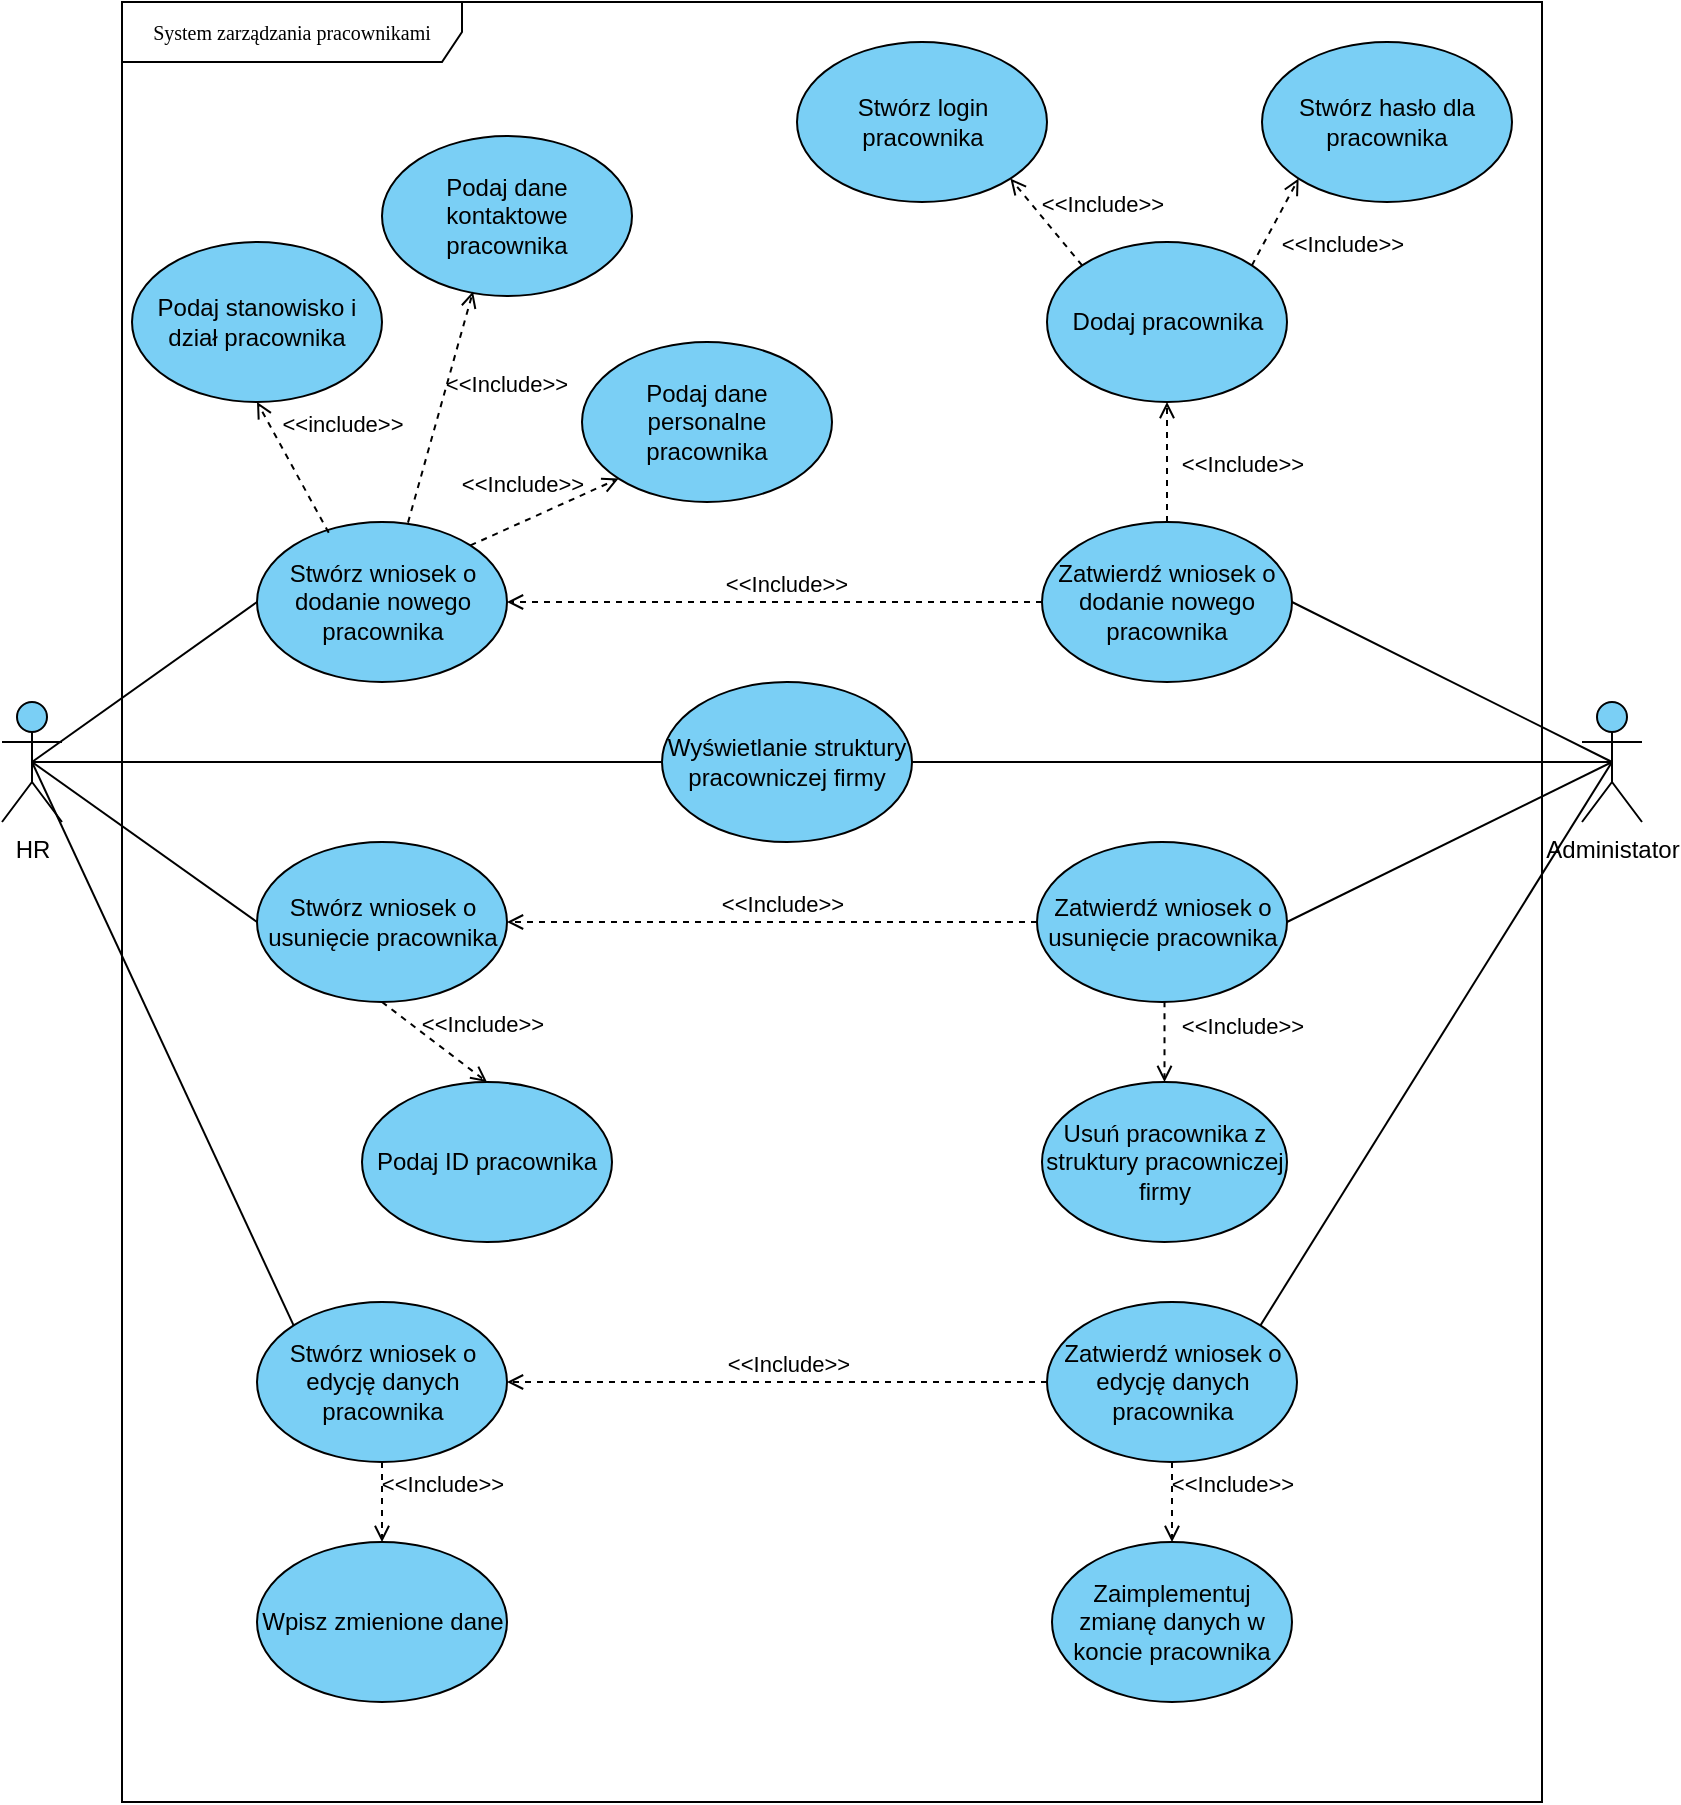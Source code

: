 <mxfile version="26.0.9">
  <diagram name="Page-1" id="c4acf3e9-155e-7222-9cf6-157b1a14988f">
    <mxGraphModel dx="1032" dy="1180" grid="1" gridSize="10" guides="1" tooltips="1" connect="1" arrows="1" fold="1" page="1" pageScale="1" pageWidth="850" pageHeight="1100" background="none" math="0" shadow="0">
      <root>
        <mxCell id="0" />
        <mxCell id="1" parent="0" />
        <mxCell id="4cYH0kskli7POFGjwZM7-1" value="System zarządzania pracownikami" style="shape=umlFrame;whiteSpace=wrap;html=1;rounded=0;shadow=0;comic=0;labelBackgroundColor=none;strokeWidth=1;fontFamily=Verdana;fontSize=10;align=center;width=170;height=30;" parent="1" vertex="1">
          <mxGeometry x="70" y="50" width="710" height="900" as="geometry" />
        </mxCell>
        <mxCell id="4cYH0kskli7POFGjwZM7-2" value="Administator" style="shape=umlActor;verticalLabelPosition=bottom;verticalAlign=top;html=1;fillColor=light-dark(#7ACFF5,var(--ge-dark-color, #121212));" parent="1" vertex="1">
          <mxGeometry x="800" y="400" width="30" height="60" as="geometry" />
        </mxCell>
        <mxCell id="4cYH0kskli7POFGjwZM7-5" value="" style="endArrow=block;dashed=1;endFill=0;endSize=12;html=1;rounded=0;exitX=0.5;exitY=0;exitDx=0;exitDy=0;" parent="1" edge="1">
          <mxGeometry width="160" relative="1" as="geometry">
            <mxPoint x="340" y="270" as="sourcePoint" />
            <mxPoint x="340" y="270" as="targetPoint" />
          </mxGeometry>
        </mxCell>
        <mxCell id="4cYH0kskli7POFGjwZM7-33" value="HR" style="shape=umlActor;verticalLabelPosition=bottom;verticalAlign=top;html=1;fillColor=light-dark(#7ACFF5,var(--ge-dark-color, #121212));" parent="1" vertex="1">
          <mxGeometry x="10" y="400" width="30" height="60" as="geometry" />
        </mxCell>
        <mxCell id="4cYH0kskli7POFGjwZM7-50" value="Zatwierdź wniosek o dodanie nowego pracownika" style="ellipse;whiteSpace=wrap;html=1;fillColor=light-dark(#7ACFF5,var(--ge-dark-color, #121212));" parent="1" vertex="1">
          <mxGeometry x="530" y="310" width="125" height="80" as="geometry" />
        </mxCell>
        <mxCell id="tCxOhf9ivpcR8k-8vdyb-1" value="Zatwierdź wniosek o edycję danych pracownika" style="ellipse;whiteSpace=wrap;html=1;fillColor=light-dark(#7ACFF5,var(--ge-dark-color, #121212));" parent="1" vertex="1">
          <mxGeometry x="532.5" y="700" width="125" height="80" as="geometry" />
        </mxCell>
        <mxCell id="tCxOhf9ivpcR8k-8vdyb-2" value="Stwórz hasło dla pracownika" style="ellipse;whiteSpace=wrap;html=1;fillColor=light-dark(#7ACFF5,var(--ge-dark-color, #121212));" parent="1" vertex="1">
          <mxGeometry x="640" y="70" width="125" height="80" as="geometry" />
        </mxCell>
        <mxCell id="tCxOhf9ivpcR8k-8vdyb-3" value="Stwórz login pracownika" style="ellipse;whiteSpace=wrap;html=1;fillColor=light-dark(#7ACFF5,var(--ge-dark-color, #121212));" parent="1" vertex="1">
          <mxGeometry x="407.5" y="70" width="125" height="80" as="geometry" />
        </mxCell>
        <mxCell id="tCxOhf9ivpcR8k-8vdyb-4" value="Podaj stanowisko i dział pracownika" style="ellipse;whiteSpace=wrap;html=1;fillColor=light-dark(#7ACFF5,var(--ge-dark-color, #121212));" parent="1" vertex="1">
          <mxGeometry x="75" y="170" width="125" height="80" as="geometry" />
        </mxCell>
        <mxCell id="tCxOhf9ivpcR8k-8vdyb-5" value="Podaj dane kontaktowe pracownika" style="ellipse;whiteSpace=wrap;html=1;fillColor=light-dark(#7ACFF5,var(--ge-dark-color, #121212));" parent="1" vertex="1">
          <mxGeometry x="200" y="117" width="125" height="80" as="geometry" />
        </mxCell>
        <mxCell id="tCxOhf9ivpcR8k-8vdyb-6" value="Podaj dane personalne pracownika" style="ellipse;whiteSpace=wrap;html=1;fillColor=light-dark(#7ACFF5,var(--ge-dark-color, #121212));" parent="1" vertex="1">
          <mxGeometry x="300" y="220" width="125" height="80" as="geometry" />
        </mxCell>
        <mxCell id="tCxOhf9ivpcR8k-8vdyb-7" value="Stwórz wniosek o dodanie nowego pracownika" style="ellipse;whiteSpace=wrap;html=1;fillColor=light-dark(#7ACFF5,var(--ge-dark-color, #121212));" parent="1" vertex="1">
          <mxGeometry x="137.5" y="310" width="125" height="80" as="geometry" />
        </mxCell>
        <mxCell id="tCxOhf9ivpcR8k-8vdyb-8" value="Stwórz wniosek o edycję danych pracownika" style="ellipse;whiteSpace=wrap;html=1;fillColor=light-dark(#7ACFF5,var(--ge-dark-color, #121212));" parent="1" vertex="1">
          <mxGeometry x="137.5" y="700" width="125" height="80" as="geometry" />
        </mxCell>
        <mxCell id="tCxOhf9ivpcR8k-8vdyb-15" value="" style="endArrow=none;html=1;rounded=0;entryX=0.5;entryY=0.5;entryDx=0;entryDy=0;entryPerimeter=0;exitX=0;exitY=0.5;exitDx=0;exitDy=0;" parent="1" source="tCxOhf9ivpcR8k-8vdyb-7" target="4cYH0kskli7POFGjwZM7-33" edge="1">
          <mxGeometry width="50" height="50" relative="1" as="geometry">
            <mxPoint x="375" y="440" as="sourcePoint" />
            <mxPoint x="35" y="440" as="targetPoint" />
          </mxGeometry>
        </mxCell>
        <mxCell id="tCxOhf9ivpcR8k-8vdyb-16" value="" style="endArrow=none;html=1;rounded=0;entryX=0.5;entryY=0.5;entryDx=0;entryDy=0;entryPerimeter=0;exitX=0;exitY=0;exitDx=0;exitDy=0;" parent="1" source="tCxOhf9ivpcR8k-8vdyb-8" target="4cYH0kskli7POFGjwZM7-33" edge="1">
          <mxGeometry width="50" height="50" relative="1" as="geometry">
            <mxPoint x="160" y="440" as="sourcePoint" />
            <mxPoint x="35" y="440" as="targetPoint" />
          </mxGeometry>
        </mxCell>
        <mxCell id="tCxOhf9ivpcR8k-8vdyb-17" value="Wyświetlanie struktury pracowniczej firmy" style="ellipse;whiteSpace=wrap;html=1;fillColor=light-dark(#7ACFF5,var(--ge-dark-color, #121212));" parent="1" vertex="1">
          <mxGeometry x="340" y="390" width="125" height="80" as="geometry" />
        </mxCell>
        <mxCell id="tCxOhf9ivpcR8k-8vdyb-18" value="" style="endArrow=none;html=1;rounded=0;entryX=0.5;entryY=0.5;entryDx=0;entryDy=0;entryPerimeter=0;exitX=0;exitY=0.5;exitDx=0;exitDy=0;" parent="1" source="tCxOhf9ivpcR8k-8vdyb-17" target="4cYH0kskli7POFGjwZM7-33" edge="1">
          <mxGeometry width="50" height="50" relative="1" as="geometry">
            <mxPoint x="155" y="440" as="sourcePoint" />
            <mxPoint x="35" y="440" as="targetPoint" />
          </mxGeometry>
        </mxCell>
        <mxCell id="tCxOhf9ivpcR8k-8vdyb-19" value="" style="endArrow=none;html=1;rounded=0;entryX=1;entryY=0.5;entryDx=0;entryDy=0;exitX=0.5;exitY=0.5;exitDx=0;exitDy=0;exitPerimeter=0;" parent="1" source="4cYH0kskli7POFGjwZM7-2" target="tCxOhf9ivpcR8k-8vdyb-17" edge="1">
          <mxGeometry width="50" height="50" relative="1" as="geometry">
            <mxPoint x="740" y="429.58" as="sourcePoint" />
            <mxPoint x="445" y="429.58" as="targetPoint" />
          </mxGeometry>
        </mxCell>
        <mxCell id="tCxOhf9ivpcR8k-8vdyb-28" value="" style="endArrow=none;html=1;rounded=0;entryX=1;entryY=0.5;entryDx=0;entryDy=0;exitX=0.5;exitY=0.5;exitDx=0;exitDy=0;exitPerimeter=0;" parent="1" source="4cYH0kskli7POFGjwZM7-2" target="4cYH0kskli7POFGjwZM7-50" edge="1">
          <mxGeometry width="50" height="50" relative="1" as="geometry">
            <mxPoint x="825" y="440" as="sourcePoint" />
            <mxPoint x="498" y="440" as="targetPoint" />
          </mxGeometry>
        </mxCell>
        <mxCell id="tCxOhf9ivpcR8k-8vdyb-34" value="" style="endArrow=none;html=1;rounded=0;entryX=1;entryY=0;entryDx=0;entryDy=0;exitX=0.5;exitY=0.5;exitDx=0;exitDy=0;exitPerimeter=0;" parent="1" source="4cYH0kskli7POFGjwZM7-2" target="tCxOhf9ivpcR8k-8vdyb-1" edge="1">
          <mxGeometry width="50" height="50" relative="1" as="geometry">
            <mxPoint x="825" y="440" as="sourcePoint" />
            <mxPoint x="498" y="440" as="targetPoint" />
          </mxGeometry>
        </mxCell>
        <mxCell id="tCxOhf9ivpcR8k-8vdyb-36" value="Wpisz zmienione dane" style="ellipse;whiteSpace=wrap;html=1;fillColor=light-dark(#7ACFF5,var(--ge-dark-color, #121212));" parent="1" vertex="1">
          <mxGeometry x="137.5" y="820" width="125" height="80" as="geometry" />
        </mxCell>
        <mxCell id="tCxOhf9ivpcR8k-8vdyb-37" value="Zaimplementuj zmianę danych w koncie pracownika" style="ellipse;whiteSpace=wrap;html=1;fillColor=light-dark(#7ACFF5,var(--ge-dark-color, #121212));" parent="1" vertex="1">
          <mxGeometry x="535" y="820" width="120" height="80" as="geometry" />
        </mxCell>
        <mxCell id="tCxOhf9ivpcR8k-8vdyb-44" value="Stwórz wniosek o usunięcie pracownika" style="ellipse;whiteSpace=wrap;html=1;fillColor=light-dark(#7ACFF5,var(--ge-dark-color, #121212));" parent="1" vertex="1">
          <mxGeometry x="137.5" y="470" width="125" height="80" as="geometry" />
        </mxCell>
        <mxCell id="tCxOhf9ivpcR8k-8vdyb-45" value="Zatwierdź wniosek o usunięcie pracownika" style="ellipse;whiteSpace=wrap;html=1;fillColor=light-dark(#7ACFF5,var(--ge-dark-color, #121212));" parent="1" vertex="1">
          <mxGeometry x="527.5" y="470" width="125" height="80" as="geometry" />
        </mxCell>
        <mxCell id="tCxOhf9ivpcR8k-8vdyb-46" value="" style="endArrow=none;html=1;rounded=0;entryX=1;entryY=0.5;entryDx=0;entryDy=0;exitX=0.5;exitY=0.5;exitDx=0;exitDy=0;exitPerimeter=0;" parent="1" source="4cYH0kskli7POFGjwZM7-2" target="tCxOhf9ivpcR8k-8vdyb-45" edge="1">
          <mxGeometry width="50" height="50" relative="1" as="geometry">
            <mxPoint x="825" y="440" as="sourcePoint" />
            <mxPoint x="622" y="622" as="targetPoint" />
          </mxGeometry>
        </mxCell>
        <mxCell id="tCxOhf9ivpcR8k-8vdyb-47" value="" style="endArrow=none;html=1;rounded=0;entryX=0.5;entryY=0.5;entryDx=0;entryDy=0;entryPerimeter=0;exitX=0;exitY=0.5;exitDx=0;exitDy=0;" parent="1" source="tCxOhf9ivpcR8k-8vdyb-44" target="4cYH0kskli7POFGjwZM7-33" edge="1">
          <mxGeometry width="50" height="50" relative="1" as="geometry">
            <mxPoint x="166" y="622" as="sourcePoint" />
            <mxPoint x="35" y="440" as="targetPoint" />
          </mxGeometry>
        </mxCell>
        <mxCell id="tCxOhf9ivpcR8k-8vdyb-51" value="Dodaj pracownika" style="ellipse;whiteSpace=wrap;html=1;fillColor=light-dark(#7ACFF5,var(--ge-dark-color, #121212));" parent="1" vertex="1">
          <mxGeometry x="532.5" y="170" width="120" height="80" as="geometry" />
        </mxCell>
        <mxCell id="tCxOhf9ivpcR8k-8vdyb-60" value="Usuń pracownika z struktury pracowniczej firmy" style="ellipse;whiteSpace=wrap;html=1;fillColor=light-dark(#7ACFF5,var(--ge-dark-color, #121212));" parent="1" vertex="1">
          <mxGeometry x="530" y="590" width="122.5" height="80" as="geometry" />
        </mxCell>
        <mxCell id="5L3VKpMt04bjp-9_7mus-1" value="&amp;lt;&amp;lt;Include&amp;gt;&amp;gt;" style="html=1;verticalAlign=bottom;labelBackgroundColor=none;endArrow=open;endFill=0;dashed=1;rounded=0;exitX=0.51;exitY=0.996;exitDx=0;exitDy=0;entryX=0.5;entryY=0;entryDx=0;entryDy=0;exitPerimeter=0;" edge="1" parent="1" source="tCxOhf9ivpcR8k-8vdyb-45" target="tCxOhf9ivpcR8k-8vdyb-60">
          <mxGeometry x="0.061" y="39" width="160" relative="1" as="geometry">
            <mxPoint x="310" y="600" as="sourcePoint" />
            <mxPoint x="470" y="600" as="targetPoint" />
            <mxPoint as="offset" />
          </mxGeometry>
        </mxCell>
        <mxCell id="5L3VKpMt04bjp-9_7mus-3" value="&amp;lt;&amp;lt;Include&amp;gt;&amp;gt;" style="html=1;verticalAlign=bottom;labelBackgroundColor=none;endArrow=open;endFill=0;dashed=1;rounded=0;exitX=0;exitY=0.5;exitDx=0;exitDy=0;entryX=1;entryY=0.5;entryDx=0;entryDy=0;" edge="1" parent="1" source="tCxOhf9ivpcR8k-8vdyb-45" target="tCxOhf9ivpcR8k-8vdyb-44">
          <mxGeometry x="-0.038" width="160" relative="1" as="geometry">
            <mxPoint x="390" y="550" as="sourcePoint" />
            <mxPoint x="390" y="590" as="targetPoint" />
            <mxPoint as="offset" />
          </mxGeometry>
        </mxCell>
        <mxCell id="5L3VKpMt04bjp-9_7mus-4" value="&amp;lt;&amp;lt;Include&amp;gt;&amp;gt;" style="html=1;verticalAlign=bottom;labelBackgroundColor=none;endArrow=open;endFill=0;dashed=1;rounded=0;exitX=0;exitY=0.5;exitDx=0;exitDy=0;entryX=1;entryY=0.5;entryDx=0;entryDy=0;" edge="1" parent="1" source="tCxOhf9ivpcR8k-8vdyb-1" target="tCxOhf9ivpcR8k-8vdyb-8">
          <mxGeometry x="-0.038" width="160" relative="1" as="geometry">
            <mxPoint x="527.5" y="690" as="sourcePoint" />
            <mxPoint x="262.5" y="690" as="targetPoint" />
            <mxPoint as="offset" />
          </mxGeometry>
        </mxCell>
        <mxCell id="5L3VKpMt04bjp-9_7mus-5" value="&amp;lt;&amp;lt;Include&amp;gt;&amp;gt;" style="html=1;verticalAlign=bottom;labelBackgroundColor=none;endArrow=open;endFill=0;dashed=1;rounded=0;exitX=0;exitY=0.5;exitDx=0;exitDy=0;entryX=1;entryY=0.5;entryDx=0;entryDy=0;" edge="1" parent="1" source="4cYH0kskli7POFGjwZM7-50" target="tCxOhf9ivpcR8k-8vdyb-7">
          <mxGeometry x="-0.038" width="160" relative="1" as="geometry">
            <mxPoint x="537.5" y="380" as="sourcePoint" />
            <mxPoint x="267.5" y="380" as="targetPoint" />
            <mxPoint as="offset" />
          </mxGeometry>
        </mxCell>
        <mxCell id="5L3VKpMt04bjp-9_7mus-6" value="&amp;lt;&amp;lt;Include&amp;gt;&amp;gt;" style="html=1;verticalAlign=bottom;labelBackgroundColor=none;endArrow=open;endFill=0;dashed=1;rounded=0;entryX=0;entryY=1;entryDx=0;entryDy=0;exitX=1;exitY=0;exitDx=0;exitDy=0;" edge="1" parent="1" source="tCxOhf9ivpcR8k-8vdyb-7" target="tCxOhf9ivpcR8k-8vdyb-6">
          <mxGeometry x="-0.202" y="9" width="160" relative="1" as="geometry">
            <mxPoint x="536" y="380" as="sourcePoint" />
            <mxPoint x="269" y="380" as="targetPoint" />
            <mxPoint as="offset" />
          </mxGeometry>
        </mxCell>
        <mxCell id="5L3VKpMt04bjp-9_7mus-7" value="&amp;lt;&amp;lt;Include&amp;gt;&amp;gt;" style="html=1;verticalAlign=bottom;labelBackgroundColor=none;endArrow=open;endFill=0;dashed=1;rounded=0;entryX=0.364;entryY=0.972;entryDx=0;entryDy=0;exitX=0.604;exitY=0.004;exitDx=0;exitDy=0;entryPerimeter=0;exitPerimeter=0;" edge="1" parent="1" source="tCxOhf9ivpcR8k-8vdyb-7" target="tCxOhf9ivpcR8k-8vdyb-5">
          <mxGeometry x="0.191" y="-31" width="160" relative="1" as="geometry">
            <mxPoint x="188.5" y="277" as="sourcePoint" />
            <mxPoint x="262.5" y="243" as="targetPoint" />
            <mxPoint as="offset" />
          </mxGeometry>
        </mxCell>
        <mxCell id="5L3VKpMt04bjp-9_7mus-8" value="&amp;lt;&amp;lt;include&amp;gt;&amp;gt;" style="html=1;verticalAlign=bottom;labelBackgroundColor=none;endArrow=open;endFill=0;dashed=1;rounded=0;entryX=0.5;entryY=1;entryDx=0;entryDy=0;exitX=0.287;exitY=0.067;exitDx=0;exitDy=0;exitPerimeter=0;" edge="1" parent="1" source="tCxOhf9ivpcR8k-8vdyb-7" target="tCxOhf9ivpcR8k-8vdyb-4">
          <mxGeometry x="-0.019" y="-28" width="160" relative="1" as="geometry">
            <mxPoint x="251" y="414" as="sourcePoint" />
            <mxPoint x="325" y="380" as="targetPoint" />
            <mxPoint as="offset" />
          </mxGeometry>
        </mxCell>
        <mxCell id="5L3VKpMt04bjp-9_7mus-9" value="&amp;lt;&amp;lt;Include&amp;gt;&amp;gt;" style="html=1;verticalAlign=bottom;labelBackgroundColor=none;endArrow=open;endFill=0;dashed=1;rounded=0;entryX=0.5;entryY=1;entryDx=0;entryDy=0;exitX=0.5;exitY=0;exitDx=0;exitDy=0;" edge="1" parent="1" source="4cYH0kskli7POFGjwZM7-50" target="tCxOhf9ivpcR8k-8vdyb-51">
          <mxGeometry x="-0.333" y="-37" width="160" relative="1" as="geometry">
            <mxPoint x="456" y="300" as="sourcePoint" />
            <mxPoint x="530" y="266" as="targetPoint" />
            <mxPoint as="offset" />
          </mxGeometry>
        </mxCell>
        <mxCell id="5L3VKpMt04bjp-9_7mus-10" value="&amp;lt;&amp;lt;Include&amp;gt;&amp;gt;" style="html=1;verticalAlign=bottom;labelBackgroundColor=none;endArrow=open;endFill=0;dashed=1;rounded=0;entryX=0;entryY=1;entryDx=0;entryDy=0;exitX=1;exitY=0;exitDx=0;exitDy=0;" edge="1" parent="1" source="tCxOhf9ivpcR8k-8vdyb-51" target="tCxOhf9ivpcR8k-8vdyb-2">
          <mxGeometry x="-0.072" y="-39" width="160" relative="1" as="geometry">
            <mxPoint x="692.08" y="280" as="sourcePoint" />
            <mxPoint x="692.08" y="220" as="targetPoint" />
            <mxPoint as="offset" />
          </mxGeometry>
        </mxCell>
        <mxCell id="5L3VKpMt04bjp-9_7mus-11" value="&amp;lt;&amp;lt;Include&amp;gt;&amp;gt;" style="html=1;verticalAlign=bottom;labelBackgroundColor=none;endArrow=open;endFill=0;dashed=1;rounded=0;entryX=1;entryY=1;entryDx=0;entryDy=0;exitX=0;exitY=0;exitDx=0;exitDy=0;" edge="1" parent="1" source="tCxOhf9ivpcR8k-8vdyb-51" target="tCxOhf9ivpcR8k-8vdyb-3">
          <mxGeometry x="-0.631" y="-21" width="160" relative="1" as="geometry">
            <mxPoint x="480" y="257" as="sourcePoint" />
            <mxPoint x="480" y="197" as="targetPoint" />
            <mxPoint as="offset" />
          </mxGeometry>
        </mxCell>
        <mxCell id="5L3VKpMt04bjp-9_7mus-12" value="&amp;lt;&amp;lt;Include&amp;gt;&amp;gt;" style="html=1;verticalAlign=bottom;labelBackgroundColor=none;endArrow=open;endFill=0;dashed=1;rounded=0;entryX=0.5;entryY=0;entryDx=0;entryDy=0;exitX=0.5;exitY=1;exitDx=0;exitDy=0;" edge="1" parent="1" source="tCxOhf9ivpcR8k-8vdyb-8" target="tCxOhf9ivpcR8k-8vdyb-36">
          <mxGeometry y="30" width="160" relative="1" as="geometry">
            <mxPoint x="362.08" y="870" as="sourcePoint" />
            <mxPoint x="362.08" y="810" as="targetPoint" />
            <mxPoint as="offset" />
          </mxGeometry>
        </mxCell>
        <mxCell id="5L3VKpMt04bjp-9_7mus-13" value="&amp;lt;&amp;lt;Include&amp;gt;&amp;gt;" style="html=1;verticalAlign=bottom;labelBackgroundColor=none;endArrow=open;endFill=0;dashed=1;rounded=0;entryX=0.5;entryY=0;entryDx=0;entryDy=0;exitX=0.5;exitY=1;exitDx=0;exitDy=0;" edge="1" parent="1" source="tCxOhf9ivpcR8k-8vdyb-1" target="tCxOhf9ivpcR8k-8vdyb-37">
          <mxGeometry y="30" width="160" relative="1" as="geometry">
            <mxPoint x="469.58" y="773" as="sourcePoint" />
            <mxPoint x="469.58" y="813" as="targetPoint" />
            <mxPoint as="offset" />
          </mxGeometry>
        </mxCell>
        <mxCell id="5L3VKpMt04bjp-9_7mus-14" value="Podaj ID pracownika" style="ellipse;whiteSpace=wrap;html=1;fillColor=light-dark(#7ACFF5,var(--ge-dark-color, #121212));" vertex="1" parent="1">
          <mxGeometry x="190" y="590" width="125" height="80" as="geometry" />
        </mxCell>
        <mxCell id="5L3VKpMt04bjp-9_7mus-15" value="&amp;lt;&amp;lt;Include&amp;gt;&amp;gt;" style="html=1;verticalAlign=bottom;labelBackgroundColor=none;endArrow=open;endFill=0;dashed=1;rounded=0;entryX=0.5;entryY=0;entryDx=0;entryDy=0;exitX=0.5;exitY=1;exitDx=0;exitDy=0;" edge="1" parent="1" source="tCxOhf9ivpcR8k-8vdyb-44" target="5L3VKpMt04bjp-9_7mus-14">
          <mxGeometry x="0.573" y="14" width="160" relative="1" as="geometry">
            <mxPoint x="350" y="584" as="sourcePoint" />
            <mxPoint x="424" y="550" as="targetPoint" />
            <mxPoint as="offset" />
          </mxGeometry>
        </mxCell>
      </root>
    </mxGraphModel>
  </diagram>
</mxfile>
